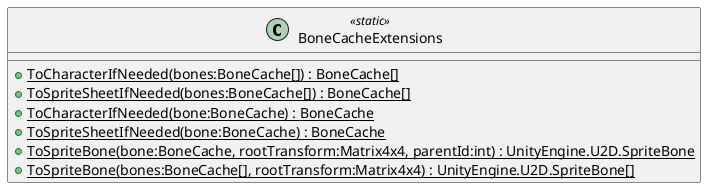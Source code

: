 @startuml
class BoneCacheExtensions <<static>> {
    + {static} ToCharacterIfNeeded(bones:BoneCache[]) : BoneCache[]
    + {static} ToSpriteSheetIfNeeded(bones:BoneCache[]) : BoneCache[]
    + {static} ToCharacterIfNeeded(bone:BoneCache) : BoneCache
    + {static} ToSpriteSheetIfNeeded(bone:BoneCache) : BoneCache
    + {static} ToSpriteBone(bone:BoneCache, rootTransform:Matrix4x4, parentId:int) : UnityEngine.U2D.SpriteBone
    + {static} ToSpriteBone(bones:BoneCache[], rootTransform:Matrix4x4) : UnityEngine.U2D.SpriteBone[]
}
@enduml
